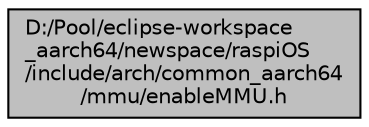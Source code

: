digraph "D:/Pool/eclipse-workspace_aarch64/newspace/raspiOS/include/arch/common_aarch64/mmu/enableMMU.h"
{
  edge [fontname="Helvetica",fontsize="10",labelfontname="Helvetica",labelfontsize="10"];
  node [fontname="Helvetica",fontsize="10",shape=record];
  Node126 [label="D:/Pool/eclipse-workspace\l_aarch64/newspace/raspiOS\l/include/arch/common_aarch64\l/mmu/enableMMU.h",height=0.2,width=0.4,color="black", fillcolor="grey75", style="filled", fontcolor="black"];
}
